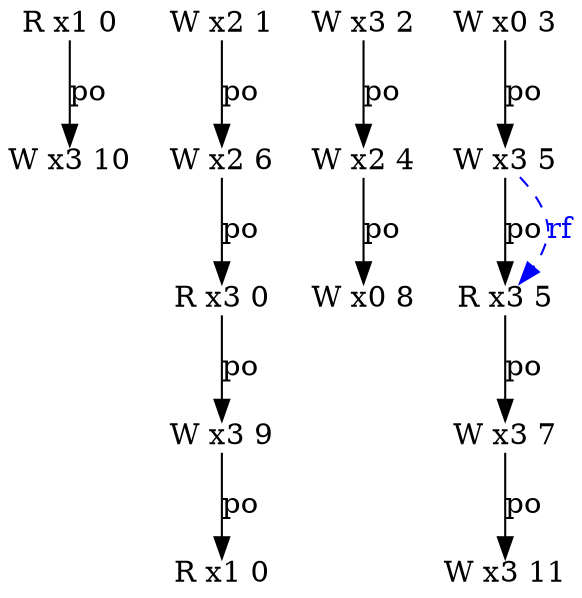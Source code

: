 digraph g {
  n3_1 [type=W,loc=3,th=3,idx=1,label="W x3 10",pos="3,-1!",shape=plain];
  n0_3 [type=W,loc=3,th=0,idx=3,label="W x3 9",pos="0,-3!",shape=plain];
  n0_0 [type=W,loc=2,th=0,idx=0,label="W x2 1",pos="0,0!",shape=plain];
  n1_0 [type=W,loc=3,th=1,idx=0,label="W x3 2",pos="1,0!",shape=plain];
  n0_4 [type=R,loc=1,th=0,idx=4,label="R x1 0",pos="0,-4!",shape=plain];
  n0_2 [type=R,loc=3,th=0,idx=2,label="R x3 0",pos="0,-2!",shape=plain];
  n1_1 [type=W,loc=2,th=1,idx=1,label="W x2 4",pos="1,-1!",shape=plain];
  n2_0 [type=W,loc=0,th=2,idx=0,label="W x0 3",pos="2,0!",shape=plain];
  n3_0 [type=R,loc=1,th=3,idx=0,label="R x1 0",pos="3,0!",shape=plain];
  n1_2 [type=W,loc=0,th=1,idx=2,label="W x0 8",pos="1,-2!",shape=plain];
  n2_3 [type=W,loc=3,th=2,idx=3,label="W x3 7",pos="2,-3!",shape=plain];
  n2_4 [type=W,loc=3,th=2,idx=4,label="W x3 11",pos="2,-4!",shape=plain];
  n2_1 [type=W,loc=3,th=2,idx=1,label="W x3 5",pos="2,-1!",shape=plain];
  n0_1 [type=W,loc=2,th=0,idx=1,label="W x2 6",pos="0,-1!",shape=plain];
  n2_2 [type=R,loc=3,th=2,idx=2,label="R x3 5",pos="2,-2!",shape=plain];
  n0_3 -> n0_4 [label="po"];
  n1_1 -> n1_2 [label="po"];
  n3_0 -> n3_1 [label="po"];
  n0_2 -> n0_3 [label="po"];
  n0_1 -> n0_2 [label="po"];
  n2_3 -> n2_4 [label="po"];
  n0_0 -> n0_1 [label="po"];
  n2_1 -> n2_2 [label="po"];
  n1_0 -> n1_1 [label="po"];
  n2_0 -> n2_1 [label="po"];
  n2_2 -> n2_3 [label="po"];
  n2_1 -> n2_2 [from_th=2,to_th=2,from_idx=1,to_idx=2,constraint=false,style=dashed,label="rf",fontcolor=blue,color=blue];
}
